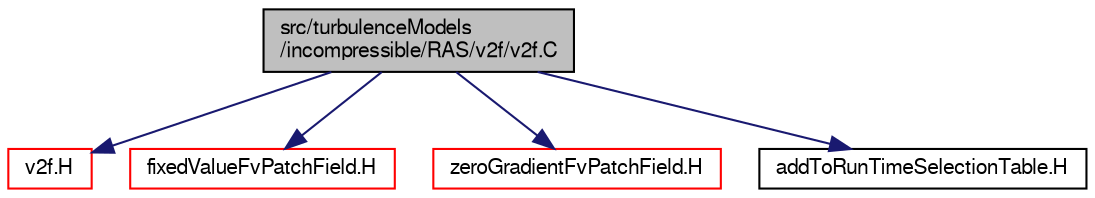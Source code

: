 digraph "src/turbulenceModels/incompressible/RAS/v2f/v2f.C"
{
  bgcolor="transparent";
  edge [fontname="FreeSans",fontsize="10",labelfontname="FreeSans",labelfontsize="10"];
  node [fontname="FreeSans",fontsize="10",shape=record];
  Node0 [label="src/turbulenceModels\l/incompressible/RAS/v2f/v2f.C",height=0.2,width=0.4,color="black", fillcolor="grey75", style="filled", fontcolor="black"];
  Node0 -> Node1 [color="midnightblue",fontsize="10",style="solid",fontname="FreeSans"];
  Node1 [label="v2f.H",height=0.2,width=0.4,color="red",URL="$a40244.html"];
  Node0 -> Node3 [color="midnightblue",fontsize="10",style="solid",fontname="FreeSans"];
  Node3 [label="fixedValueFvPatchField.H",height=0.2,width=0.4,color="red",URL="$a01478.html"];
  Node0 -> Node190 [color="midnightblue",fontsize="10",style="solid",fontname="FreeSans"];
  Node190 [label="zeroGradientFvPatchField.H",height=0.2,width=0.4,color="red",URL="$a01541.html"];
  Node0 -> Node191 [color="midnightblue",fontsize="10",style="solid",fontname="FreeSans"];
  Node191 [label="addToRunTimeSelectionTable.H",height=0.2,width=0.4,color="black",URL="$a09263.html",tooltip="Macros for easy insertion into run-time selection tables. "];
}
